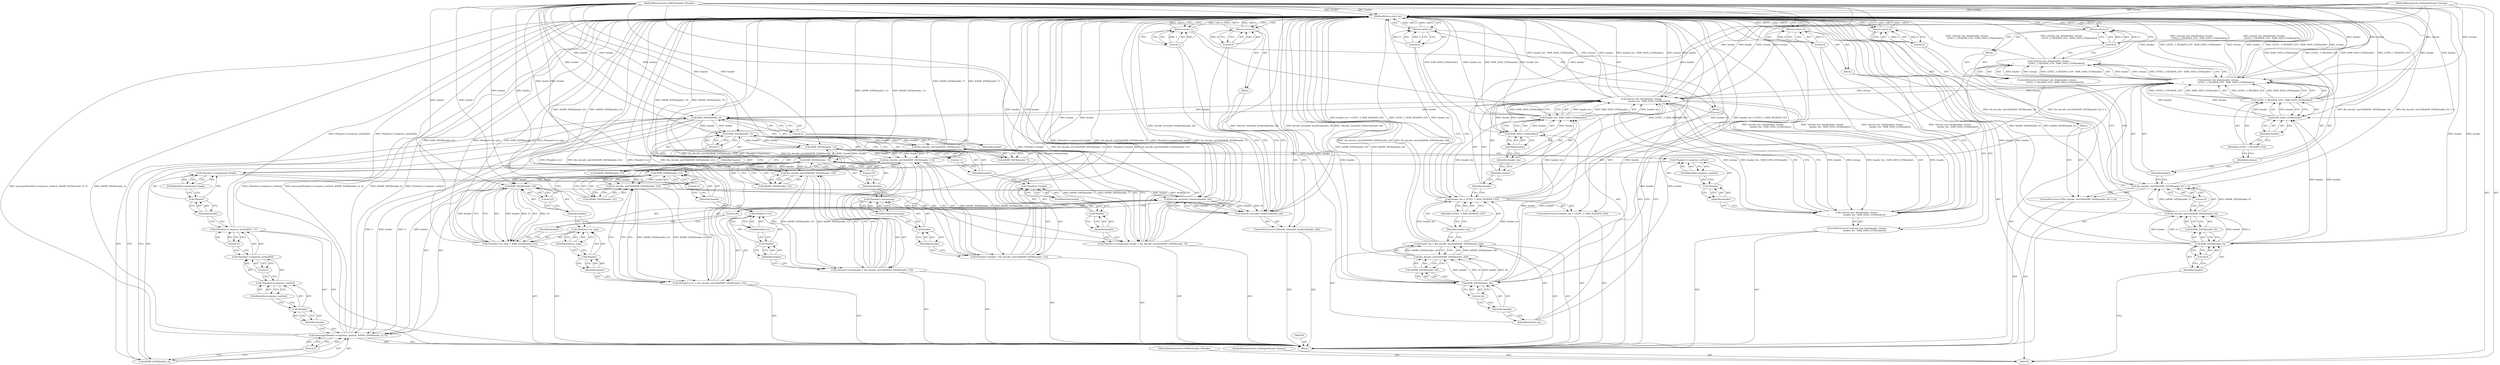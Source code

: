 digraph "1_lhasa_6fcdb8f1f538b9d63e63a5fa199c5514a15d4564" {
"1000230" [label="(MethodReturn,static int)"];
"1000101" [label="(MethodParameterIn,LHAFileHeader **header)"];
"1000316" [label="(MethodParameterOut,LHAFileHeader **header)"];
"1000102" [label="(MethodParameterIn,LHAInputStream *stream)"];
"1000317" [label="(MethodParameterOut,LHAInputStream *stream)"];
"1000116" [label="(ControlStructure,if (!extend_raw_data(header, stream,\n\t                     LEVEL_3_HEADER_LEN - RAW_DATA_LEN(header))))"];
"1000119" [label="(Identifier,header)"];
"1000120" [label="(Identifier,stream)"];
"1000117" [label="(Call,!extend_raw_data(header, stream,\n\t                     LEVEL_3_HEADER_LEN - RAW_DATA_LEN(header)))"];
"1000118" [label="(Call,extend_raw_data(header, stream,\n\t                     LEVEL_3_HEADER_LEN - RAW_DATA_LEN(header)))"];
"1000121" [label="(Call,LEVEL_3_HEADER_LEN - RAW_DATA_LEN(header))"];
"1000122" [label="(Identifier,LEVEL_3_HEADER_LEN)"];
"1000123" [label="(Call,RAW_DATA_LEN(header))"];
"1000124" [label="(Identifier,header)"];
"1000125" [label="(Block,)"];
"1000126" [label="(Return,return 0;)"];
"1000127" [label="(Literal,0)"];
"1000130" [label="(Call,lha_decode_uint32(&RAW_DATA(header, 24)))"];
"1000128" [label="(Call,header_len = lha_decode_uint32(&RAW_DATA(header, 24)))"];
"1000129" [label="(Identifier,header_len)"];
"1000131" [label="(Call,&RAW_DATA(header, 24))"];
"1000132" [label="(Call,RAW_DATA(header, 24))"];
"1000133" [label="(Identifier,header)"];
"1000134" [label="(Literal,24)"];
"1000135" [label="(ControlStructure,if (header_len > LEVEL_3_MAX_HEADER_LEN))"];
"1000138" [label="(Identifier,LEVEL_3_MAX_HEADER_LEN)"];
"1000139" [label="(Block,)"];
"1000136" [label="(Call,header_len > LEVEL_3_MAX_HEADER_LEN)"];
"1000137" [label="(Identifier,header_len)"];
"1000103" [label="(Block,)"];
"1000141" [label="(Literal,0)"];
"1000140" [label="(Return,return 0;)"];
"1000142" [label="(ControlStructure,if (!extend_raw_data(header, stream,\n\t                     header_len - RAW_DATA_LEN(header))))"];
"1000145" [label="(Identifier,header)"];
"1000146" [label="(Identifier,stream)"];
"1000143" [label="(Call,!extend_raw_data(header, stream,\n\t                     header_len - RAW_DATA_LEN(header)))"];
"1000144" [label="(Call,extend_raw_data(header, stream,\n\t                     header_len - RAW_DATA_LEN(header)))"];
"1000147" [label="(Call,header_len - RAW_DATA_LEN(header))"];
"1000148" [label="(Identifier,header_len)"];
"1000149" [label="(Call,RAW_DATA_LEN(header))"];
"1000150" [label="(Identifier,header)"];
"1000151" [label="(Block,)"];
"1000152" [label="(Return,return 0;)"];
"1000153" [label="(Literal,0)"];
"1000154" [label="(Call,memcpy((*header)->compress_method, &RAW_DATA(header, 2), 5))"];
"1000157" [label="(Identifier,header)"];
"1000158" [label="(FieldIdentifier,compress_method)"];
"1000159" [label="(Call,&RAW_DATA(header, 2))"];
"1000160" [label="(Call,RAW_DATA(header, 2))"];
"1000161" [label="(Identifier,header)"];
"1000162" [label="(Literal,2)"];
"1000163" [label="(Literal,5)"];
"1000155" [label="(Call,(*header)->compress_method)"];
"1000156" [label="(Call,*header)"];
"1000164" [label="(Call,(*header)->compress_method[5] = '\0')"];
"1000165" [label="(Call,(*header)->compress_method[5])"];
"1000166" [label="(Call,(*header)->compress_method)"];
"1000169" [label="(FieldIdentifier,compress_method)"];
"1000167" [label="(Call,*header)"];
"1000170" [label="(Literal,5)"];
"1000168" [label="(Identifier,header)"];
"1000171" [label="(Literal,'\0')"];
"1000172" [label="(Call,(*header)->compressed_length = lha_decode_uint32(&RAW_DATA(header, 7)))"];
"1000173" [label="(Call,(*header)->compressed_length)"];
"1000176" [label="(FieldIdentifier,compressed_length)"];
"1000174" [label="(Call,*header)"];
"1000175" [label="(Identifier,header)"];
"1000177" [label="(Call,lha_decode_uint32(&RAW_DATA(header, 7)))"];
"1000178" [label="(Call,&RAW_DATA(header, 7))"];
"1000179" [label="(Call,RAW_DATA(header, 7))"];
"1000180" [label="(Identifier,header)"];
"1000181" [label="(Literal,7)"];
"1000182" [label="(Call,(*header)->length = lha_decode_uint32(&RAW_DATA(header, 11)))"];
"1000183" [label="(Call,(*header)->length)"];
"1000186" [label="(FieldIdentifier,length)"];
"1000184" [label="(Call,*header)"];
"1000187" [label="(Call,lha_decode_uint32(&RAW_DATA(header, 11)))"];
"1000185" [label="(Identifier,header)"];
"1000188" [label="(Call,&RAW_DATA(header, 11))"];
"1000189" [label="(Call,RAW_DATA(header, 11))"];
"1000190" [label="(Identifier,header)"];
"1000191" [label="(Literal,11)"];
"1000192" [label="(Call,(*header)->timestamp = lha_decode_uint32(&RAW_DATA(header, 15)))"];
"1000193" [label="(Call,(*header)->timestamp)"];
"1000196" [label="(FieldIdentifier,timestamp)"];
"1000194" [label="(Call,*header)"];
"1000197" [label="(Call,lha_decode_uint32(&RAW_DATA(header, 15)))"];
"1000195" [label="(Identifier,header)"];
"1000198" [label="(Call,&RAW_DATA(header, 15))"];
"1000199" [label="(Call,RAW_DATA(header, 15))"];
"1000200" [label="(Identifier,header)"];
"1000201" [label="(Literal,15)"];
"1000202" [label="(Call,(*header)->crc = lha_decode_uint16(&RAW_DATA(header, 21)))"];
"1000203" [label="(Call,(*header)->crc)"];
"1000206" [label="(FieldIdentifier,crc)"];
"1000207" [label="(Call,lha_decode_uint16(&RAW_DATA(header, 21)))"];
"1000204" [label="(Call,*header)"];
"1000205" [label="(Identifier,header)"];
"1000208" [label="(Call,&RAW_DATA(header, 21))"];
"1000209" [label="(Call,RAW_DATA(header, 21))"];
"1000210" [label="(Identifier,header)"];
"1000211" [label="(Literal,21)"];
"1000212" [label="(Call,(*header)->os_type = RAW_DATA(header, 23))"];
"1000213" [label="(Call,(*header)->os_type)"];
"1000216" [label="(FieldIdentifier,os_type)"];
"1000214" [label="(Call,*header)"];
"1000217" [label="(Call,RAW_DATA(header, 23))"];
"1000215" [label="(Identifier,header)"];
"1000218" [label="(Identifier,header)"];
"1000219" [label="(Literal,23)"];
"1000220" [label="(ControlStructure,if (!decode_extended_headers(header, 28)))"];
"1000223" [label="(Identifier,header)"];
"1000224" [label="(Literal,28)"];
"1000225" [label="(Block,)"];
"1000221" [label="(Call,!decode_extended_headers(header, 28))"];
"1000222" [label="(Call,decode_extended_headers(header, 28))"];
"1000226" [label="(Return,return 0;)"];
"1000227" [label="(Literal,0)"];
"1000228" [label="(Return,return 1;)"];
"1000229" [label="(Literal,1)"];
"1000105" [label="(ControlStructure,if (lha_decode_uint16(&RAW_DATA(header, 0)) != 4))"];
"1000108" [label="(Call,&RAW_DATA(header, 0))"];
"1000109" [label="(Call,RAW_DATA(header, 0))"];
"1000110" [label="(Identifier,header)"];
"1000111" [label="(Literal,0)"];
"1000112" [label="(Literal,4)"];
"1000106" [label="(Call,lha_decode_uint16(&RAW_DATA(header, 0)) != 4)"];
"1000107" [label="(Call,lha_decode_uint16(&RAW_DATA(header, 0)))"];
"1000113" [label="(Block,)"];
"1000114" [label="(Return,return 0;)"];
"1000115" [label="(Literal,0)"];
"1000230" -> "1000100"  [label="AST: "];
"1000230" -> "1000114"  [label="CFG: "];
"1000230" -> "1000126"  [label="CFG: "];
"1000230" -> "1000140"  [label="CFG: "];
"1000230" -> "1000152"  [label="CFG: "];
"1000230" -> "1000226"  [label="CFG: "];
"1000230" -> "1000228"  [label="CFG: "];
"1000126" -> "1000230"  [label="DDG: <RET>"];
"1000228" -> "1000230"  [label="DDG: <RET>"];
"1000221" -> "1000230"  [label="DDG: !decode_extended_headers(header, 28)"];
"1000221" -> "1000230"  [label="DDG: decode_extended_headers(header, 28)"];
"1000106" -> "1000230"  [label="DDG: lha_decode_uint16(&RAW_DATA(header, 0))"];
"1000106" -> "1000230"  [label="DDG: lha_decode_uint16(&RAW_DATA(header, 0)) != 4"];
"1000202" -> "1000230"  [label="DDG: lha_decode_uint16(&RAW_DATA(header, 21))"];
"1000202" -> "1000230"  [label="DDG: (*header)->crc"];
"1000117" -> "1000230"  [label="DDG: extend_raw_data(header, stream,\n\t                     LEVEL_3_HEADER_LEN - RAW_DATA_LEN(header))"];
"1000117" -> "1000230"  [label="DDG: !extend_raw_data(header, stream,\n\t                     LEVEL_3_HEADER_LEN - RAW_DATA_LEN(header))"];
"1000172" -> "1000230"  [label="DDG: lha_decode_uint32(&RAW_DATA(header, 7))"];
"1000172" -> "1000230"  [label="DDG: (*header)->compressed_length"];
"1000118" -> "1000230"  [label="DDG: header"];
"1000118" -> "1000230"  [label="DDG: LEVEL_3_HEADER_LEN - RAW_DATA_LEN(header)"];
"1000118" -> "1000230"  [label="DDG: stream"];
"1000144" -> "1000230"  [label="DDG: stream"];
"1000144" -> "1000230"  [label="DDG: header"];
"1000144" -> "1000230"  [label="DDG: header_len - RAW_DATA_LEN(header)"];
"1000154" -> "1000230"  [label="DDG: &RAW_DATA(header, 2)"];
"1000154" -> "1000230"  [label="DDG: (*header)->compress_method"];
"1000154" -> "1000230"  [label="DDG: memcpy((*header)->compress_method, &RAW_DATA(header, 2), 5)"];
"1000187" -> "1000230"  [label="DDG: &RAW_DATA(header, 11)"];
"1000177" -> "1000230"  [label="DDG: &RAW_DATA(header, 7)"];
"1000128" -> "1000230"  [label="DDG: lha_decode_uint32(&RAW_DATA(header, 24))"];
"1000182" -> "1000230"  [label="DDG: lha_decode_uint32(&RAW_DATA(header, 11))"];
"1000182" -> "1000230"  [label="DDG: (*header)->length"];
"1000222" -> "1000230"  [label="DDG: header"];
"1000107" -> "1000230"  [label="DDG: &RAW_DATA(header, 0)"];
"1000212" -> "1000230"  [label="DDG: RAW_DATA(header, 23)"];
"1000212" -> "1000230"  [label="DDG: (*header)->os_type"];
"1000121" -> "1000230"  [label="DDG: RAW_DATA_LEN(header)"];
"1000121" -> "1000230"  [label="DDG: LEVEL_3_HEADER_LEN"];
"1000143" -> "1000230"  [label="DDG: extend_raw_data(header, stream,\n\t                     header_len - RAW_DATA_LEN(header))"];
"1000143" -> "1000230"  [label="DDG: !extend_raw_data(header, stream,\n\t                     header_len - RAW_DATA_LEN(header))"];
"1000207" -> "1000230"  [label="DDG: &RAW_DATA(header, 21)"];
"1000147" -> "1000230"  [label="DDG: RAW_DATA_LEN(header)"];
"1000147" -> "1000230"  [label="DDG: header_len"];
"1000132" -> "1000230"  [label="DDG: header"];
"1000102" -> "1000230"  [label="DDG: stream"];
"1000192" -> "1000230"  [label="DDG: lha_decode_uint32(&RAW_DATA(header, 15))"];
"1000192" -> "1000230"  [label="DDG: (*header)->timestamp"];
"1000101" -> "1000230"  [label="DDG: header"];
"1000109" -> "1000230"  [label="DDG: header"];
"1000136" -> "1000230"  [label="DDG: header_len > LEVEL_3_MAX_HEADER_LEN"];
"1000136" -> "1000230"  [label="DDG: LEVEL_3_MAX_HEADER_LEN"];
"1000136" -> "1000230"  [label="DDG: header_len"];
"1000197" -> "1000230"  [label="DDG: &RAW_DATA(header, 15)"];
"1000164" -> "1000230"  [label="DDG: (*header)->compress_method[5]"];
"1000130" -> "1000230"  [label="DDG: &RAW_DATA(header, 24)"];
"1000152" -> "1000230"  [label="DDG: <RET>"];
"1000226" -> "1000230"  [label="DDG: <RET>"];
"1000140" -> "1000230"  [label="DDG: <RET>"];
"1000114" -> "1000230"  [label="DDG: <RET>"];
"1000101" -> "1000100"  [label="AST: "];
"1000101" -> "1000230"  [label="DDG: header"];
"1000101" -> "1000109"  [label="DDG: header"];
"1000101" -> "1000118"  [label="DDG: header"];
"1000101" -> "1000123"  [label="DDG: header"];
"1000101" -> "1000132"  [label="DDG: header"];
"1000101" -> "1000144"  [label="DDG: header"];
"1000101" -> "1000149"  [label="DDG: header"];
"1000101" -> "1000160"  [label="DDG: header"];
"1000101" -> "1000179"  [label="DDG: header"];
"1000101" -> "1000189"  [label="DDG: header"];
"1000101" -> "1000199"  [label="DDG: header"];
"1000101" -> "1000209"  [label="DDG: header"];
"1000101" -> "1000217"  [label="DDG: header"];
"1000101" -> "1000222"  [label="DDG: header"];
"1000316" -> "1000100"  [label="AST: "];
"1000102" -> "1000100"  [label="AST: "];
"1000102" -> "1000230"  [label="DDG: stream"];
"1000102" -> "1000118"  [label="DDG: stream"];
"1000102" -> "1000144"  [label="DDG: stream"];
"1000317" -> "1000100"  [label="AST: "];
"1000116" -> "1000103"  [label="AST: "];
"1000117" -> "1000116"  [label="AST: "];
"1000125" -> "1000116"  [label="AST: "];
"1000119" -> "1000118"  [label="AST: "];
"1000119" -> "1000106"  [label="CFG: "];
"1000120" -> "1000119"  [label="CFG: "];
"1000120" -> "1000118"  [label="AST: "];
"1000120" -> "1000119"  [label="CFG: "];
"1000122" -> "1000120"  [label="CFG: "];
"1000117" -> "1000116"  [label="AST: "];
"1000117" -> "1000118"  [label="CFG: "];
"1000118" -> "1000117"  [label="AST: "];
"1000127" -> "1000117"  [label="CFG: "];
"1000129" -> "1000117"  [label="CFG: "];
"1000117" -> "1000230"  [label="DDG: extend_raw_data(header, stream,\n\t                     LEVEL_3_HEADER_LEN - RAW_DATA_LEN(header))"];
"1000117" -> "1000230"  [label="DDG: !extend_raw_data(header, stream,\n\t                     LEVEL_3_HEADER_LEN - RAW_DATA_LEN(header))"];
"1000118" -> "1000117"  [label="DDG: header"];
"1000118" -> "1000117"  [label="DDG: stream"];
"1000118" -> "1000117"  [label="DDG: LEVEL_3_HEADER_LEN - RAW_DATA_LEN(header)"];
"1000118" -> "1000117"  [label="AST: "];
"1000118" -> "1000121"  [label="CFG: "];
"1000119" -> "1000118"  [label="AST: "];
"1000120" -> "1000118"  [label="AST: "];
"1000121" -> "1000118"  [label="AST: "];
"1000117" -> "1000118"  [label="CFG: "];
"1000118" -> "1000230"  [label="DDG: header"];
"1000118" -> "1000230"  [label="DDG: LEVEL_3_HEADER_LEN - RAW_DATA_LEN(header)"];
"1000118" -> "1000230"  [label="DDG: stream"];
"1000118" -> "1000117"  [label="DDG: header"];
"1000118" -> "1000117"  [label="DDG: stream"];
"1000118" -> "1000117"  [label="DDG: LEVEL_3_HEADER_LEN - RAW_DATA_LEN(header)"];
"1000123" -> "1000118"  [label="DDG: header"];
"1000101" -> "1000118"  [label="DDG: header"];
"1000102" -> "1000118"  [label="DDG: stream"];
"1000121" -> "1000118"  [label="DDG: LEVEL_3_HEADER_LEN"];
"1000121" -> "1000118"  [label="DDG: RAW_DATA_LEN(header)"];
"1000118" -> "1000132"  [label="DDG: header"];
"1000118" -> "1000144"  [label="DDG: stream"];
"1000121" -> "1000118"  [label="AST: "];
"1000121" -> "1000123"  [label="CFG: "];
"1000122" -> "1000121"  [label="AST: "];
"1000123" -> "1000121"  [label="AST: "];
"1000118" -> "1000121"  [label="CFG: "];
"1000121" -> "1000230"  [label="DDG: RAW_DATA_LEN(header)"];
"1000121" -> "1000230"  [label="DDG: LEVEL_3_HEADER_LEN"];
"1000121" -> "1000118"  [label="DDG: LEVEL_3_HEADER_LEN"];
"1000121" -> "1000118"  [label="DDG: RAW_DATA_LEN(header)"];
"1000123" -> "1000121"  [label="DDG: header"];
"1000122" -> "1000121"  [label="AST: "];
"1000122" -> "1000120"  [label="CFG: "];
"1000124" -> "1000122"  [label="CFG: "];
"1000123" -> "1000121"  [label="AST: "];
"1000123" -> "1000124"  [label="CFG: "];
"1000124" -> "1000123"  [label="AST: "];
"1000121" -> "1000123"  [label="CFG: "];
"1000123" -> "1000118"  [label="DDG: header"];
"1000123" -> "1000121"  [label="DDG: header"];
"1000109" -> "1000123"  [label="DDG: header"];
"1000101" -> "1000123"  [label="DDG: header"];
"1000124" -> "1000123"  [label="AST: "];
"1000124" -> "1000122"  [label="CFG: "];
"1000123" -> "1000124"  [label="CFG: "];
"1000125" -> "1000116"  [label="AST: "];
"1000126" -> "1000125"  [label="AST: "];
"1000126" -> "1000125"  [label="AST: "];
"1000126" -> "1000127"  [label="CFG: "];
"1000127" -> "1000126"  [label="AST: "];
"1000230" -> "1000126"  [label="CFG: "];
"1000126" -> "1000230"  [label="DDG: <RET>"];
"1000127" -> "1000126"  [label="DDG: 0"];
"1000127" -> "1000126"  [label="AST: "];
"1000127" -> "1000117"  [label="CFG: "];
"1000126" -> "1000127"  [label="CFG: "];
"1000127" -> "1000126"  [label="DDG: 0"];
"1000130" -> "1000128"  [label="AST: "];
"1000130" -> "1000131"  [label="CFG: "];
"1000131" -> "1000130"  [label="AST: "];
"1000128" -> "1000130"  [label="CFG: "];
"1000130" -> "1000230"  [label="DDG: &RAW_DATA(header, 24)"];
"1000130" -> "1000128"  [label="DDG: &RAW_DATA(header, 24)"];
"1000132" -> "1000130"  [label="DDG: header"];
"1000132" -> "1000130"  [label="DDG: 24"];
"1000128" -> "1000103"  [label="AST: "];
"1000128" -> "1000130"  [label="CFG: "];
"1000129" -> "1000128"  [label="AST: "];
"1000130" -> "1000128"  [label="AST: "];
"1000137" -> "1000128"  [label="CFG: "];
"1000128" -> "1000230"  [label="DDG: lha_decode_uint32(&RAW_DATA(header, 24))"];
"1000130" -> "1000128"  [label="DDG: &RAW_DATA(header, 24)"];
"1000128" -> "1000136"  [label="DDG: header_len"];
"1000129" -> "1000128"  [label="AST: "];
"1000129" -> "1000117"  [label="CFG: "];
"1000133" -> "1000129"  [label="CFG: "];
"1000131" -> "1000130"  [label="AST: "];
"1000131" -> "1000132"  [label="CFG: "];
"1000132" -> "1000131"  [label="AST: "];
"1000130" -> "1000131"  [label="CFG: "];
"1000132" -> "1000131"  [label="AST: "];
"1000132" -> "1000134"  [label="CFG: "];
"1000133" -> "1000132"  [label="AST: "];
"1000134" -> "1000132"  [label="AST: "];
"1000131" -> "1000132"  [label="CFG: "];
"1000132" -> "1000230"  [label="DDG: header"];
"1000132" -> "1000130"  [label="DDG: header"];
"1000132" -> "1000130"  [label="DDG: 24"];
"1000118" -> "1000132"  [label="DDG: header"];
"1000101" -> "1000132"  [label="DDG: header"];
"1000132" -> "1000149"  [label="DDG: header"];
"1000133" -> "1000132"  [label="AST: "];
"1000133" -> "1000129"  [label="CFG: "];
"1000134" -> "1000133"  [label="CFG: "];
"1000134" -> "1000132"  [label="AST: "];
"1000134" -> "1000133"  [label="CFG: "];
"1000132" -> "1000134"  [label="CFG: "];
"1000135" -> "1000103"  [label="AST: "];
"1000136" -> "1000135"  [label="AST: "];
"1000139" -> "1000135"  [label="AST: "];
"1000138" -> "1000136"  [label="AST: "];
"1000138" -> "1000137"  [label="CFG: "];
"1000136" -> "1000138"  [label="CFG: "];
"1000139" -> "1000135"  [label="AST: "];
"1000140" -> "1000139"  [label="AST: "];
"1000136" -> "1000135"  [label="AST: "];
"1000136" -> "1000138"  [label="CFG: "];
"1000137" -> "1000136"  [label="AST: "];
"1000138" -> "1000136"  [label="AST: "];
"1000141" -> "1000136"  [label="CFG: "];
"1000145" -> "1000136"  [label="CFG: "];
"1000136" -> "1000230"  [label="DDG: header_len > LEVEL_3_MAX_HEADER_LEN"];
"1000136" -> "1000230"  [label="DDG: LEVEL_3_MAX_HEADER_LEN"];
"1000136" -> "1000230"  [label="DDG: header_len"];
"1000128" -> "1000136"  [label="DDG: header_len"];
"1000136" -> "1000147"  [label="DDG: header_len"];
"1000137" -> "1000136"  [label="AST: "];
"1000137" -> "1000128"  [label="CFG: "];
"1000138" -> "1000137"  [label="CFG: "];
"1000103" -> "1000100"  [label="AST: "];
"1000104" -> "1000103"  [label="AST: "];
"1000105" -> "1000103"  [label="AST: "];
"1000116" -> "1000103"  [label="AST: "];
"1000128" -> "1000103"  [label="AST: "];
"1000135" -> "1000103"  [label="AST: "];
"1000142" -> "1000103"  [label="AST: "];
"1000154" -> "1000103"  [label="AST: "];
"1000164" -> "1000103"  [label="AST: "];
"1000172" -> "1000103"  [label="AST: "];
"1000182" -> "1000103"  [label="AST: "];
"1000192" -> "1000103"  [label="AST: "];
"1000202" -> "1000103"  [label="AST: "];
"1000212" -> "1000103"  [label="AST: "];
"1000220" -> "1000103"  [label="AST: "];
"1000228" -> "1000103"  [label="AST: "];
"1000141" -> "1000140"  [label="AST: "];
"1000141" -> "1000136"  [label="CFG: "];
"1000140" -> "1000141"  [label="CFG: "];
"1000141" -> "1000140"  [label="DDG: 0"];
"1000140" -> "1000139"  [label="AST: "];
"1000140" -> "1000141"  [label="CFG: "];
"1000141" -> "1000140"  [label="AST: "];
"1000230" -> "1000140"  [label="CFG: "];
"1000140" -> "1000230"  [label="DDG: <RET>"];
"1000141" -> "1000140"  [label="DDG: 0"];
"1000142" -> "1000103"  [label="AST: "];
"1000143" -> "1000142"  [label="AST: "];
"1000151" -> "1000142"  [label="AST: "];
"1000145" -> "1000144"  [label="AST: "];
"1000145" -> "1000136"  [label="CFG: "];
"1000146" -> "1000145"  [label="CFG: "];
"1000146" -> "1000144"  [label="AST: "];
"1000146" -> "1000145"  [label="CFG: "];
"1000148" -> "1000146"  [label="CFG: "];
"1000143" -> "1000142"  [label="AST: "];
"1000143" -> "1000144"  [label="CFG: "];
"1000144" -> "1000143"  [label="AST: "];
"1000153" -> "1000143"  [label="CFG: "];
"1000157" -> "1000143"  [label="CFG: "];
"1000143" -> "1000230"  [label="DDG: extend_raw_data(header, stream,\n\t                     header_len - RAW_DATA_LEN(header))"];
"1000143" -> "1000230"  [label="DDG: !extend_raw_data(header, stream,\n\t                     header_len - RAW_DATA_LEN(header))"];
"1000144" -> "1000143"  [label="DDG: header"];
"1000144" -> "1000143"  [label="DDG: stream"];
"1000144" -> "1000143"  [label="DDG: header_len - RAW_DATA_LEN(header)"];
"1000144" -> "1000143"  [label="AST: "];
"1000144" -> "1000147"  [label="CFG: "];
"1000145" -> "1000144"  [label="AST: "];
"1000146" -> "1000144"  [label="AST: "];
"1000147" -> "1000144"  [label="AST: "];
"1000143" -> "1000144"  [label="CFG: "];
"1000144" -> "1000230"  [label="DDG: stream"];
"1000144" -> "1000230"  [label="DDG: header"];
"1000144" -> "1000230"  [label="DDG: header_len - RAW_DATA_LEN(header)"];
"1000144" -> "1000143"  [label="DDG: header"];
"1000144" -> "1000143"  [label="DDG: stream"];
"1000144" -> "1000143"  [label="DDG: header_len - RAW_DATA_LEN(header)"];
"1000149" -> "1000144"  [label="DDG: header"];
"1000101" -> "1000144"  [label="DDG: header"];
"1000118" -> "1000144"  [label="DDG: stream"];
"1000102" -> "1000144"  [label="DDG: stream"];
"1000147" -> "1000144"  [label="DDG: header_len"];
"1000147" -> "1000144"  [label="DDG: RAW_DATA_LEN(header)"];
"1000144" -> "1000160"  [label="DDG: header"];
"1000147" -> "1000144"  [label="AST: "];
"1000147" -> "1000149"  [label="CFG: "];
"1000148" -> "1000147"  [label="AST: "];
"1000149" -> "1000147"  [label="AST: "];
"1000144" -> "1000147"  [label="CFG: "];
"1000147" -> "1000230"  [label="DDG: RAW_DATA_LEN(header)"];
"1000147" -> "1000230"  [label="DDG: header_len"];
"1000147" -> "1000144"  [label="DDG: header_len"];
"1000147" -> "1000144"  [label="DDG: RAW_DATA_LEN(header)"];
"1000136" -> "1000147"  [label="DDG: header_len"];
"1000149" -> "1000147"  [label="DDG: header"];
"1000148" -> "1000147"  [label="AST: "];
"1000148" -> "1000146"  [label="CFG: "];
"1000150" -> "1000148"  [label="CFG: "];
"1000149" -> "1000147"  [label="AST: "];
"1000149" -> "1000150"  [label="CFG: "];
"1000150" -> "1000149"  [label="AST: "];
"1000147" -> "1000149"  [label="CFG: "];
"1000149" -> "1000144"  [label="DDG: header"];
"1000149" -> "1000147"  [label="DDG: header"];
"1000132" -> "1000149"  [label="DDG: header"];
"1000101" -> "1000149"  [label="DDG: header"];
"1000150" -> "1000149"  [label="AST: "];
"1000150" -> "1000148"  [label="CFG: "];
"1000149" -> "1000150"  [label="CFG: "];
"1000151" -> "1000142"  [label="AST: "];
"1000152" -> "1000151"  [label="AST: "];
"1000152" -> "1000151"  [label="AST: "];
"1000152" -> "1000153"  [label="CFG: "];
"1000153" -> "1000152"  [label="AST: "];
"1000230" -> "1000152"  [label="CFG: "];
"1000152" -> "1000230"  [label="DDG: <RET>"];
"1000153" -> "1000152"  [label="DDG: 0"];
"1000153" -> "1000152"  [label="AST: "];
"1000153" -> "1000143"  [label="CFG: "];
"1000152" -> "1000153"  [label="CFG: "];
"1000153" -> "1000152"  [label="DDG: 0"];
"1000154" -> "1000103"  [label="AST: "];
"1000154" -> "1000163"  [label="CFG: "];
"1000155" -> "1000154"  [label="AST: "];
"1000159" -> "1000154"  [label="AST: "];
"1000163" -> "1000154"  [label="AST: "];
"1000168" -> "1000154"  [label="CFG: "];
"1000154" -> "1000230"  [label="DDG: &RAW_DATA(header, 2)"];
"1000154" -> "1000230"  [label="DDG: (*header)->compress_method"];
"1000154" -> "1000230"  [label="DDG: memcpy((*header)->compress_method, &RAW_DATA(header, 2), 5)"];
"1000160" -> "1000154"  [label="DDG: header"];
"1000160" -> "1000154"  [label="DDG: 2"];
"1000157" -> "1000156"  [label="AST: "];
"1000157" -> "1000143"  [label="CFG: "];
"1000156" -> "1000157"  [label="CFG: "];
"1000158" -> "1000155"  [label="AST: "];
"1000158" -> "1000156"  [label="CFG: "];
"1000155" -> "1000158"  [label="CFG: "];
"1000159" -> "1000154"  [label="AST: "];
"1000159" -> "1000160"  [label="CFG: "];
"1000160" -> "1000159"  [label="AST: "];
"1000163" -> "1000159"  [label="CFG: "];
"1000160" -> "1000159"  [label="AST: "];
"1000160" -> "1000162"  [label="CFG: "];
"1000161" -> "1000160"  [label="AST: "];
"1000162" -> "1000160"  [label="AST: "];
"1000159" -> "1000160"  [label="CFG: "];
"1000160" -> "1000154"  [label="DDG: header"];
"1000160" -> "1000154"  [label="DDG: 2"];
"1000144" -> "1000160"  [label="DDG: header"];
"1000101" -> "1000160"  [label="DDG: header"];
"1000160" -> "1000179"  [label="DDG: header"];
"1000161" -> "1000160"  [label="AST: "];
"1000161" -> "1000155"  [label="CFG: "];
"1000162" -> "1000161"  [label="CFG: "];
"1000162" -> "1000160"  [label="AST: "];
"1000162" -> "1000161"  [label="CFG: "];
"1000160" -> "1000162"  [label="CFG: "];
"1000163" -> "1000154"  [label="AST: "];
"1000163" -> "1000159"  [label="CFG: "];
"1000154" -> "1000163"  [label="CFG: "];
"1000155" -> "1000154"  [label="AST: "];
"1000155" -> "1000158"  [label="CFG: "];
"1000156" -> "1000155"  [label="AST: "];
"1000158" -> "1000155"  [label="AST: "];
"1000161" -> "1000155"  [label="CFG: "];
"1000156" -> "1000155"  [label="AST: "];
"1000156" -> "1000157"  [label="CFG: "];
"1000157" -> "1000156"  [label="AST: "];
"1000158" -> "1000156"  [label="CFG: "];
"1000164" -> "1000103"  [label="AST: "];
"1000164" -> "1000171"  [label="CFG: "];
"1000165" -> "1000164"  [label="AST: "];
"1000171" -> "1000164"  [label="AST: "];
"1000175" -> "1000164"  [label="CFG: "];
"1000164" -> "1000230"  [label="DDG: (*header)->compress_method[5]"];
"1000165" -> "1000164"  [label="AST: "];
"1000165" -> "1000170"  [label="CFG: "];
"1000166" -> "1000165"  [label="AST: "];
"1000170" -> "1000165"  [label="AST: "];
"1000171" -> "1000165"  [label="CFG: "];
"1000166" -> "1000165"  [label="AST: "];
"1000166" -> "1000169"  [label="CFG: "];
"1000167" -> "1000166"  [label="AST: "];
"1000169" -> "1000166"  [label="AST: "];
"1000170" -> "1000166"  [label="CFG: "];
"1000169" -> "1000166"  [label="AST: "];
"1000169" -> "1000167"  [label="CFG: "];
"1000166" -> "1000169"  [label="CFG: "];
"1000167" -> "1000166"  [label="AST: "];
"1000167" -> "1000168"  [label="CFG: "];
"1000168" -> "1000167"  [label="AST: "];
"1000169" -> "1000167"  [label="CFG: "];
"1000170" -> "1000165"  [label="AST: "];
"1000170" -> "1000166"  [label="CFG: "];
"1000165" -> "1000170"  [label="CFG: "];
"1000168" -> "1000167"  [label="AST: "];
"1000168" -> "1000154"  [label="CFG: "];
"1000167" -> "1000168"  [label="CFG: "];
"1000171" -> "1000164"  [label="AST: "];
"1000171" -> "1000165"  [label="CFG: "];
"1000164" -> "1000171"  [label="CFG: "];
"1000172" -> "1000103"  [label="AST: "];
"1000172" -> "1000177"  [label="CFG: "];
"1000173" -> "1000172"  [label="AST: "];
"1000177" -> "1000172"  [label="AST: "];
"1000185" -> "1000172"  [label="CFG: "];
"1000172" -> "1000230"  [label="DDG: lha_decode_uint32(&RAW_DATA(header, 7))"];
"1000172" -> "1000230"  [label="DDG: (*header)->compressed_length"];
"1000177" -> "1000172"  [label="DDG: &RAW_DATA(header, 7)"];
"1000173" -> "1000172"  [label="AST: "];
"1000173" -> "1000176"  [label="CFG: "];
"1000174" -> "1000173"  [label="AST: "];
"1000176" -> "1000173"  [label="AST: "];
"1000180" -> "1000173"  [label="CFG: "];
"1000176" -> "1000173"  [label="AST: "];
"1000176" -> "1000174"  [label="CFG: "];
"1000173" -> "1000176"  [label="CFG: "];
"1000174" -> "1000173"  [label="AST: "];
"1000174" -> "1000175"  [label="CFG: "];
"1000175" -> "1000174"  [label="AST: "];
"1000176" -> "1000174"  [label="CFG: "];
"1000175" -> "1000174"  [label="AST: "];
"1000175" -> "1000164"  [label="CFG: "];
"1000174" -> "1000175"  [label="CFG: "];
"1000177" -> "1000172"  [label="AST: "];
"1000177" -> "1000178"  [label="CFG: "];
"1000178" -> "1000177"  [label="AST: "];
"1000172" -> "1000177"  [label="CFG: "];
"1000177" -> "1000230"  [label="DDG: &RAW_DATA(header, 7)"];
"1000177" -> "1000172"  [label="DDG: &RAW_DATA(header, 7)"];
"1000179" -> "1000177"  [label="DDG: header"];
"1000179" -> "1000177"  [label="DDG: 7"];
"1000178" -> "1000177"  [label="AST: "];
"1000178" -> "1000179"  [label="CFG: "];
"1000179" -> "1000178"  [label="AST: "];
"1000177" -> "1000178"  [label="CFG: "];
"1000179" -> "1000178"  [label="AST: "];
"1000179" -> "1000181"  [label="CFG: "];
"1000180" -> "1000179"  [label="AST: "];
"1000181" -> "1000179"  [label="AST: "];
"1000178" -> "1000179"  [label="CFG: "];
"1000179" -> "1000177"  [label="DDG: header"];
"1000179" -> "1000177"  [label="DDG: 7"];
"1000160" -> "1000179"  [label="DDG: header"];
"1000101" -> "1000179"  [label="DDG: header"];
"1000179" -> "1000189"  [label="DDG: header"];
"1000180" -> "1000179"  [label="AST: "];
"1000180" -> "1000173"  [label="CFG: "];
"1000181" -> "1000180"  [label="CFG: "];
"1000181" -> "1000179"  [label="AST: "];
"1000181" -> "1000180"  [label="CFG: "];
"1000179" -> "1000181"  [label="CFG: "];
"1000182" -> "1000103"  [label="AST: "];
"1000182" -> "1000187"  [label="CFG: "];
"1000183" -> "1000182"  [label="AST: "];
"1000187" -> "1000182"  [label="AST: "];
"1000195" -> "1000182"  [label="CFG: "];
"1000182" -> "1000230"  [label="DDG: lha_decode_uint32(&RAW_DATA(header, 11))"];
"1000182" -> "1000230"  [label="DDG: (*header)->length"];
"1000187" -> "1000182"  [label="DDG: &RAW_DATA(header, 11)"];
"1000183" -> "1000182"  [label="AST: "];
"1000183" -> "1000186"  [label="CFG: "];
"1000184" -> "1000183"  [label="AST: "];
"1000186" -> "1000183"  [label="AST: "];
"1000190" -> "1000183"  [label="CFG: "];
"1000186" -> "1000183"  [label="AST: "];
"1000186" -> "1000184"  [label="CFG: "];
"1000183" -> "1000186"  [label="CFG: "];
"1000184" -> "1000183"  [label="AST: "];
"1000184" -> "1000185"  [label="CFG: "];
"1000185" -> "1000184"  [label="AST: "];
"1000186" -> "1000184"  [label="CFG: "];
"1000187" -> "1000182"  [label="AST: "];
"1000187" -> "1000188"  [label="CFG: "];
"1000188" -> "1000187"  [label="AST: "];
"1000182" -> "1000187"  [label="CFG: "];
"1000187" -> "1000230"  [label="DDG: &RAW_DATA(header, 11)"];
"1000187" -> "1000182"  [label="DDG: &RAW_DATA(header, 11)"];
"1000189" -> "1000187"  [label="DDG: header"];
"1000189" -> "1000187"  [label="DDG: 11"];
"1000185" -> "1000184"  [label="AST: "];
"1000185" -> "1000172"  [label="CFG: "];
"1000184" -> "1000185"  [label="CFG: "];
"1000188" -> "1000187"  [label="AST: "];
"1000188" -> "1000189"  [label="CFG: "];
"1000189" -> "1000188"  [label="AST: "];
"1000187" -> "1000188"  [label="CFG: "];
"1000189" -> "1000188"  [label="AST: "];
"1000189" -> "1000191"  [label="CFG: "];
"1000190" -> "1000189"  [label="AST: "];
"1000191" -> "1000189"  [label="AST: "];
"1000188" -> "1000189"  [label="CFG: "];
"1000189" -> "1000187"  [label="DDG: header"];
"1000189" -> "1000187"  [label="DDG: 11"];
"1000179" -> "1000189"  [label="DDG: header"];
"1000101" -> "1000189"  [label="DDG: header"];
"1000189" -> "1000199"  [label="DDG: header"];
"1000190" -> "1000189"  [label="AST: "];
"1000190" -> "1000183"  [label="CFG: "];
"1000191" -> "1000190"  [label="CFG: "];
"1000191" -> "1000189"  [label="AST: "];
"1000191" -> "1000190"  [label="CFG: "];
"1000189" -> "1000191"  [label="CFG: "];
"1000192" -> "1000103"  [label="AST: "];
"1000192" -> "1000197"  [label="CFG: "];
"1000193" -> "1000192"  [label="AST: "];
"1000197" -> "1000192"  [label="AST: "];
"1000205" -> "1000192"  [label="CFG: "];
"1000192" -> "1000230"  [label="DDG: lha_decode_uint32(&RAW_DATA(header, 15))"];
"1000192" -> "1000230"  [label="DDG: (*header)->timestamp"];
"1000197" -> "1000192"  [label="DDG: &RAW_DATA(header, 15)"];
"1000193" -> "1000192"  [label="AST: "];
"1000193" -> "1000196"  [label="CFG: "];
"1000194" -> "1000193"  [label="AST: "];
"1000196" -> "1000193"  [label="AST: "];
"1000200" -> "1000193"  [label="CFG: "];
"1000196" -> "1000193"  [label="AST: "];
"1000196" -> "1000194"  [label="CFG: "];
"1000193" -> "1000196"  [label="CFG: "];
"1000194" -> "1000193"  [label="AST: "];
"1000194" -> "1000195"  [label="CFG: "];
"1000195" -> "1000194"  [label="AST: "];
"1000196" -> "1000194"  [label="CFG: "];
"1000197" -> "1000192"  [label="AST: "];
"1000197" -> "1000198"  [label="CFG: "];
"1000198" -> "1000197"  [label="AST: "];
"1000192" -> "1000197"  [label="CFG: "];
"1000197" -> "1000230"  [label="DDG: &RAW_DATA(header, 15)"];
"1000197" -> "1000192"  [label="DDG: &RAW_DATA(header, 15)"];
"1000199" -> "1000197"  [label="DDG: header"];
"1000199" -> "1000197"  [label="DDG: 15"];
"1000195" -> "1000194"  [label="AST: "];
"1000195" -> "1000182"  [label="CFG: "];
"1000194" -> "1000195"  [label="CFG: "];
"1000198" -> "1000197"  [label="AST: "];
"1000198" -> "1000199"  [label="CFG: "];
"1000199" -> "1000198"  [label="AST: "];
"1000197" -> "1000198"  [label="CFG: "];
"1000199" -> "1000198"  [label="AST: "];
"1000199" -> "1000201"  [label="CFG: "];
"1000200" -> "1000199"  [label="AST: "];
"1000201" -> "1000199"  [label="AST: "];
"1000198" -> "1000199"  [label="CFG: "];
"1000199" -> "1000197"  [label="DDG: header"];
"1000199" -> "1000197"  [label="DDG: 15"];
"1000189" -> "1000199"  [label="DDG: header"];
"1000101" -> "1000199"  [label="DDG: header"];
"1000199" -> "1000209"  [label="DDG: header"];
"1000200" -> "1000199"  [label="AST: "];
"1000200" -> "1000193"  [label="CFG: "];
"1000201" -> "1000200"  [label="CFG: "];
"1000201" -> "1000199"  [label="AST: "];
"1000201" -> "1000200"  [label="CFG: "];
"1000199" -> "1000201"  [label="CFG: "];
"1000202" -> "1000103"  [label="AST: "];
"1000202" -> "1000207"  [label="CFG: "];
"1000203" -> "1000202"  [label="AST: "];
"1000207" -> "1000202"  [label="AST: "];
"1000215" -> "1000202"  [label="CFG: "];
"1000202" -> "1000230"  [label="DDG: lha_decode_uint16(&RAW_DATA(header, 21))"];
"1000202" -> "1000230"  [label="DDG: (*header)->crc"];
"1000207" -> "1000202"  [label="DDG: &RAW_DATA(header, 21)"];
"1000203" -> "1000202"  [label="AST: "];
"1000203" -> "1000206"  [label="CFG: "];
"1000204" -> "1000203"  [label="AST: "];
"1000206" -> "1000203"  [label="AST: "];
"1000210" -> "1000203"  [label="CFG: "];
"1000206" -> "1000203"  [label="AST: "];
"1000206" -> "1000204"  [label="CFG: "];
"1000203" -> "1000206"  [label="CFG: "];
"1000207" -> "1000202"  [label="AST: "];
"1000207" -> "1000208"  [label="CFG: "];
"1000208" -> "1000207"  [label="AST: "];
"1000202" -> "1000207"  [label="CFG: "];
"1000207" -> "1000230"  [label="DDG: &RAW_DATA(header, 21)"];
"1000207" -> "1000202"  [label="DDG: &RAW_DATA(header, 21)"];
"1000209" -> "1000207"  [label="DDG: header"];
"1000209" -> "1000207"  [label="DDG: 21"];
"1000204" -> "1000203"  [label="AST: "];
"1000204" -> "1000205"  [label="CFG: "];
"1000205" -> "1000204"  [label="AST: "];
"1000206" -> "1000204"  [label="CFG: "];
"1000205" -> "1000204"  [label="AST: "];
"1000205" -> "1000192"  [label="CFG: "];
"1000204" -> "1000205"  [label="CFG: "];
"1000208" -> "1000207"  [label="AST: "];
"1000208" -> "1000209"  [label="CFG: "];
"1000209" -> "1000208"  [label="AST: "];
"1000207" -> "1000208"  [label="CFG: "];
"1000209" -> "1000208"  [label="AST: "];
"1000209" -> "1000211"  [label="CFG: "];
"1000210" -> "1000209"  [label="AST: "];
"1000211" -> "1000209"  [label="AST: "];
"1000208" -> "1000209"  [label="CFG: "];
"1000209" -> "1000207"  [label="DDG: header"];
"1000209" -> "1000207"  [label="DDG: 21"];
"1000199" -> "1000209"  [label="DDG: header"];
"1000101" -> "1000209"  [label="DDG: header"];
"1000209" -> "1000217"  [label="DDG: header"];
"1000210" -> "1000209"  [label="AST: "];
"1000210" -> "1000203"  [label="CFG: "];
"1000211" -> "1000210"  [label="CFG: "];
"1000211" -> "1000209"  [label="AST: "];
"1000211" -> "1000210"  [label="CFG: "];
"1000209" -> "1000211"  [label="CFG: "];
"1000212" -> "1000103"  [label="AST: "];
"1000212" -> "1000217"  [label="CFG: "];
"1000213" -> "1000212"  [label="AST: "];
"1000217" -> "1000212"  [label="AST: "];
"1000223" -> "1000212"  [label="CFG: "];
"1000212" -> "1000230"  [label="DDG: RAW_DATA(header, 23)"];
"1000212" -> "1000230"  [label="DDG: (*header)->os_type"];
"1000217" -> "1000212"  [label="DDG: header"];
"1000217" -> "1000212"  [label="DDG: 23"];
"1000213" -> "1000212"  [label="AST: "];
"1000213" -> "1000216"  [label="CFG: "];
"1000214" -> "1000213"  [label="AST: "];
"1000216" -> "1000213"  [label="AST: "];
"1000218" -> "1000213"  [label="CFG: "];
"1000216" -> "1000213"  [label="AST: "];
"1000216" -> "1000214"  [label="CFG: "];
"1000213" -> "1000216"  [label="CFG: "];
"1000214" -> "1000213"  [label="AST: "];
"1000214" -> "1000215"  [label="CFG: "];
"1000215" -> "1000214"  [label="AST: "];
"1000216" -> "1000214"  [label="CFG: "];
"1000217" -> "1000212"  [label="AST: "];
"1000217" -> "1000219"  [label="CFG: "];
"1000218" -> "1000217"  [label="AST: "];
"1000219" -> "1000217"  [label="AST: "];
"1000212" -> "1000217"  [label="CFG: "];
"1000217" -> "1000212"  [label="DDG: header"];
"1000217" -> "1000212"  [label="DDG: 23"];
"1000209" -> "1000217"  [label="DDG: header"];
"1000101" -> "1000217"  [label="DDG: header"];
"1000217" -> "1000222"  [label="DDG: header"];
"1000215" -> "1000214"  [label="AST: "];
"1000215" -> "1000202"  [label="CFG: "];
"1000214" -> "1000215"  [label="CFG: "];
"1000218" -> "1000217"  [label="AST: "];
"1000218" -> "1000213"  [label="CFG: "];
"1000219" -> "1000218"  [label="CFG: "];
"1000219" -> "1000217"  [label="AST: "];
"1000219" -> "1000218"  [label="CFG: "];
"1000217" -> "1000219"  [label="CFG: "];
"1000220" -> "1000103"  [label="AST: "];
"1000221" -> "1000220"  [label="AST: "];
"1000225" -> "1000220"  [label="AST: "];
"1000223" -> "1000222"  [label="AST: "];
"1000223" -> "1000212"  [label="CFG: "];
"1000224" -> "1000223"  [label="CFG: "];
"1000224" -> "1000222"  [label="AST: "];
"1000224" -> "1000223"  [label="CFG: "];
"1000222" -> "1000224"  [label="CFG: "];
"1000225" -> "1000220"  [label="AST: "];
"1000226" -> "1000225"  [label="AST: "];
"1000221" -> "1000220"  [label="AST: "];
"1000221" -> "1000222"  [label="CFG: "];
"1000222" -> "1000221"  [label="AST: "];
"1000227" -> "1000221"  [label="CFG: "];
"1000229" -> "1000221"  [label="CFG: "];
"1000221" -> "1000230"  [label="DDG: !decode_extended_headers(header, 28)"];
"1000221" -> "1000230"  [label="DDG: decode_extended_headers(header, 28)"];
"1000222" -> "1000221"  [label="DDG: header"];
"1000222" -> "1000221"  [label="DDG: 28"];
"1000222" -> "1000221"  [label="AST: "];
"1000222" -> "1000224"  [label="CFG: "];
"1000223" -> "1000222"  [label="AST: "];
"1000224" -> "1000222"  [label="AST: "];
"1000221" -> "1000222"  [label="CFG: "];
"1000222" -> "1000230"  [label="DDG: header"];
"1000222" -> "1000221"  [label="DDG: header"];
"1000222" -> "1000221"  [label="DDG: 28"];
"1000217" -> "1000222"  [label="DDG: header"];
"1000101" -> "1000222"  [label="DDG: header"];
"1000226" -> "1000225"  [label="AST: "];
"1000226" -> "1000227"  [label="CFG: "];
"1000227" -> "1000226"  [label="AST: "];
"1000230" -> "1000226"  [label="CFG: "];
"1000226" -> "1000230"  [label="DDG: <RET>"];
"1000227" -> "1000226"  [label="DDG: 0"];
"1000227" -> "1000226"  [label="AST: "];
"1000227" -> "1000221"  [label="CFG: "];
"1000226" -> "1000227"  [label="CFG: "];
"1000227" -> "1000226"  [label="DDG: 0"];
"1000228" -> "1000103"  [label="AST: "];
"1000228" -> "1000229"  [label="CFG: "];
"1000229" -> "1000228"  [label="AST: "];
"1000230" -> "1000228"  [label="CFG: "];
"1000228" -> "1000230"  [label="DDG: <RET>"];
"1000229" -> "1000228"  [label="DDG: 1"];
"1000229" -> "1000228"  [label="AST: "];
"1000229" -> "1000221"  [label="CFG: "];
"1000228" -> "1000229"  [label="CFG: "];
"1000229" -> "1000228"  [label="DDG: 1"];
"1000105" -> "1000103"  [label="AST: "];
"1000106" -> "1000105"  [label="AST: "];
"1000113" -> "1000105"  [label="AST: "];
"1000108" -> "1000107"  [label="AST: "];
"1000108" -> "1000109"  [label="CFG: "];
"1000109" -> "1000108"  [label="AST: "];
"1000107" -> "1000108"  [label="CFG: "];
"1000109" -> "1000108"  [label="AST: "];
"1000109" -> "1000111"  [label="CFG: "];
"1000110" -> "1000109"  [label="AST: "];
"1000111" -> "1000109"  [label="AST: "];
"1000108" -> "1000109"  [label="CFG: "];
"1000109" -> "1000230"  [label="DDG: header"];
"1000109" -> "1000107"  [label="DDG: header"];
"1000109" -> "1000107"  [label="DDG: 0"];
"1000101" -> "1000109"  [label="DDG: header"];
"1000109" -> "1000123"  [label="DDG: header"];
"1000110" -> "1000109"  [label="AST: "];
"1000110" -> "1000100"  [label="CFG: "];
"1000111" -> "1000110"  [label="CFG: "];
"1000111" -> "1000109"  [label="AST: "];
"1000111" -> "1000110"  [label="CFG: "];
"1000109" -> "1000111"  [label="CFG: "];
"1000112" -> "1000106"  [label="AST: "];
"1000112" -> "1000107"  [label="CFG: "];
"1000106" -> "1000112"  [label="CFG: "];
"1000106" -> "1000105"  [label="AST: "];
"1000106" -> "1000112"  [label="CFG: "];
"1000107" -> "1000106"  [label="AST: "];
"1000112" -> "1000106"  [label="AST: "];
"1000115" -> "1000106"  [label="CFG: "];
"1000119" -> "1000106"  [label="CFG: "];
"1000106" -> "1000230"  [label="DDG: lha_decode_uint16(&RAW_DATA(header, 0))"];
"1000106" -> "1000230"  [label="DDG: lha_decode_uint16(&RAW_DATA(header, 0)) != 4"];
"1000107" -> "1000106"  [label="DDG: &RAW_DATA(header, 0)"];
"1000107" -> "1000106"  [label="AST: "];
"1000107" -> "1000108"  [label="CFG: "];
"1000108" -> "1000107"  [label="AST: "];
"1000112" -> "1000107"  [label="CFG: "];
"1000107" -> "1000230"  [label="DDG: &RAW_DATA(header, 0)"];
"1000107" -> "1000106"  [label="DDG: &RAW_DATA(header, 0)"];
"1000109" -> "1000107"  [label="DDG: header"];
"1000109" -> "1000107"  [label="DDG: 0"];
"1000113" -> "1000105"  [label="AST: "];
"1000114" -> "1000113"  [label="AST: "];
"1000114" -> "1000113"  [label="AST: "];
"1000114" -> "1000115"  [label="CFG: "];
"1000115" -> "1000114"  [label="AST: "];
"1000230" -> "1000114"  [label="CFG: "];
"1000114" -> "1000230"  [label="DDG: <RET>"];
"1000115" -> "1000114"  [label="DDG: 0"];
"1000115" -> "1000114"  [label="AST: "];
"1000115" -> "1000106"  [label="CFG: "];
"1000114" -> "1000115"  [label="CFG: "];
"1000115" -> "1000114"  [label="DDG: 0"];
}
